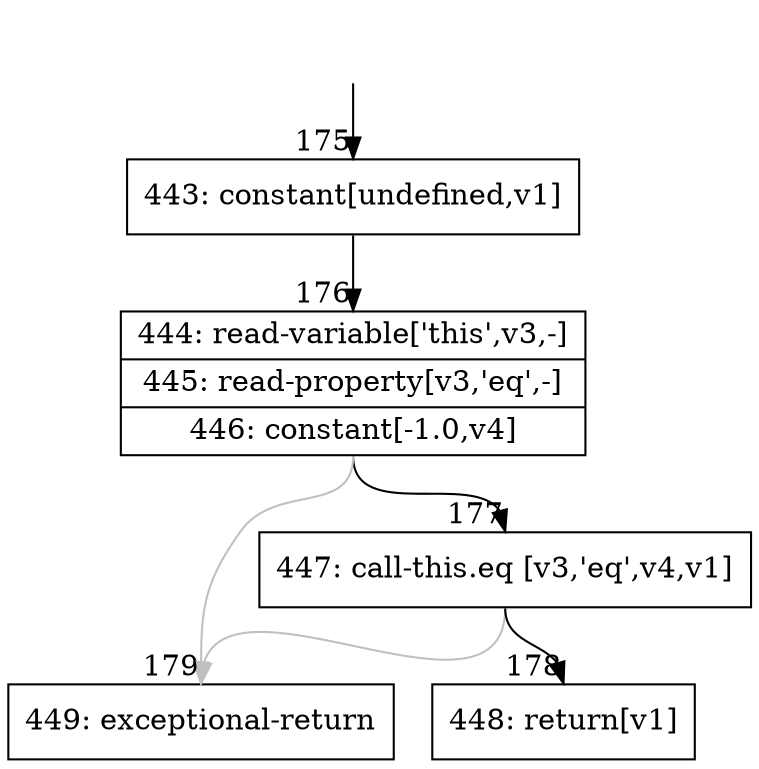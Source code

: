 digraph {
rankdir="TD"
BB_entry15[shape=none,label=""];
BB_entry15 -> BB175 [tailport=s, headport=n, headlabel="    175"]
BB175 [shape=record label="{443: constant[undefined,v1]}" ] 
BB175 -> BB176 [tailport=s, headport=n, headlabel="      176"]
BB176 [shape=record label="{444: read-variable['this',v3,-]|445: read-property[v3,'eq',-]|446: constant[-1.0,v4]}" ] 
BB176 -> BB177 [tailport=s, headport=n, headlabel="      177"]
BB176 -> BB179 [tailport=s, headport=n, color=gray, headlabel="      179"]
BB177 [shape=record label="{447: call-this.eq [v3,'eq',v4,v1]}" ] 
BB177 -> BB178 [tailport=s, headport=n, headlabel="      178"]
BB177 -> BB179 [tailport=s, headport=n, color=gray]
BB178 [shape=record label="{448: return[v1]}" ] 
BB179 [shape=record label="{449: exceptional-return}" ] 
//#$~ 289
}
